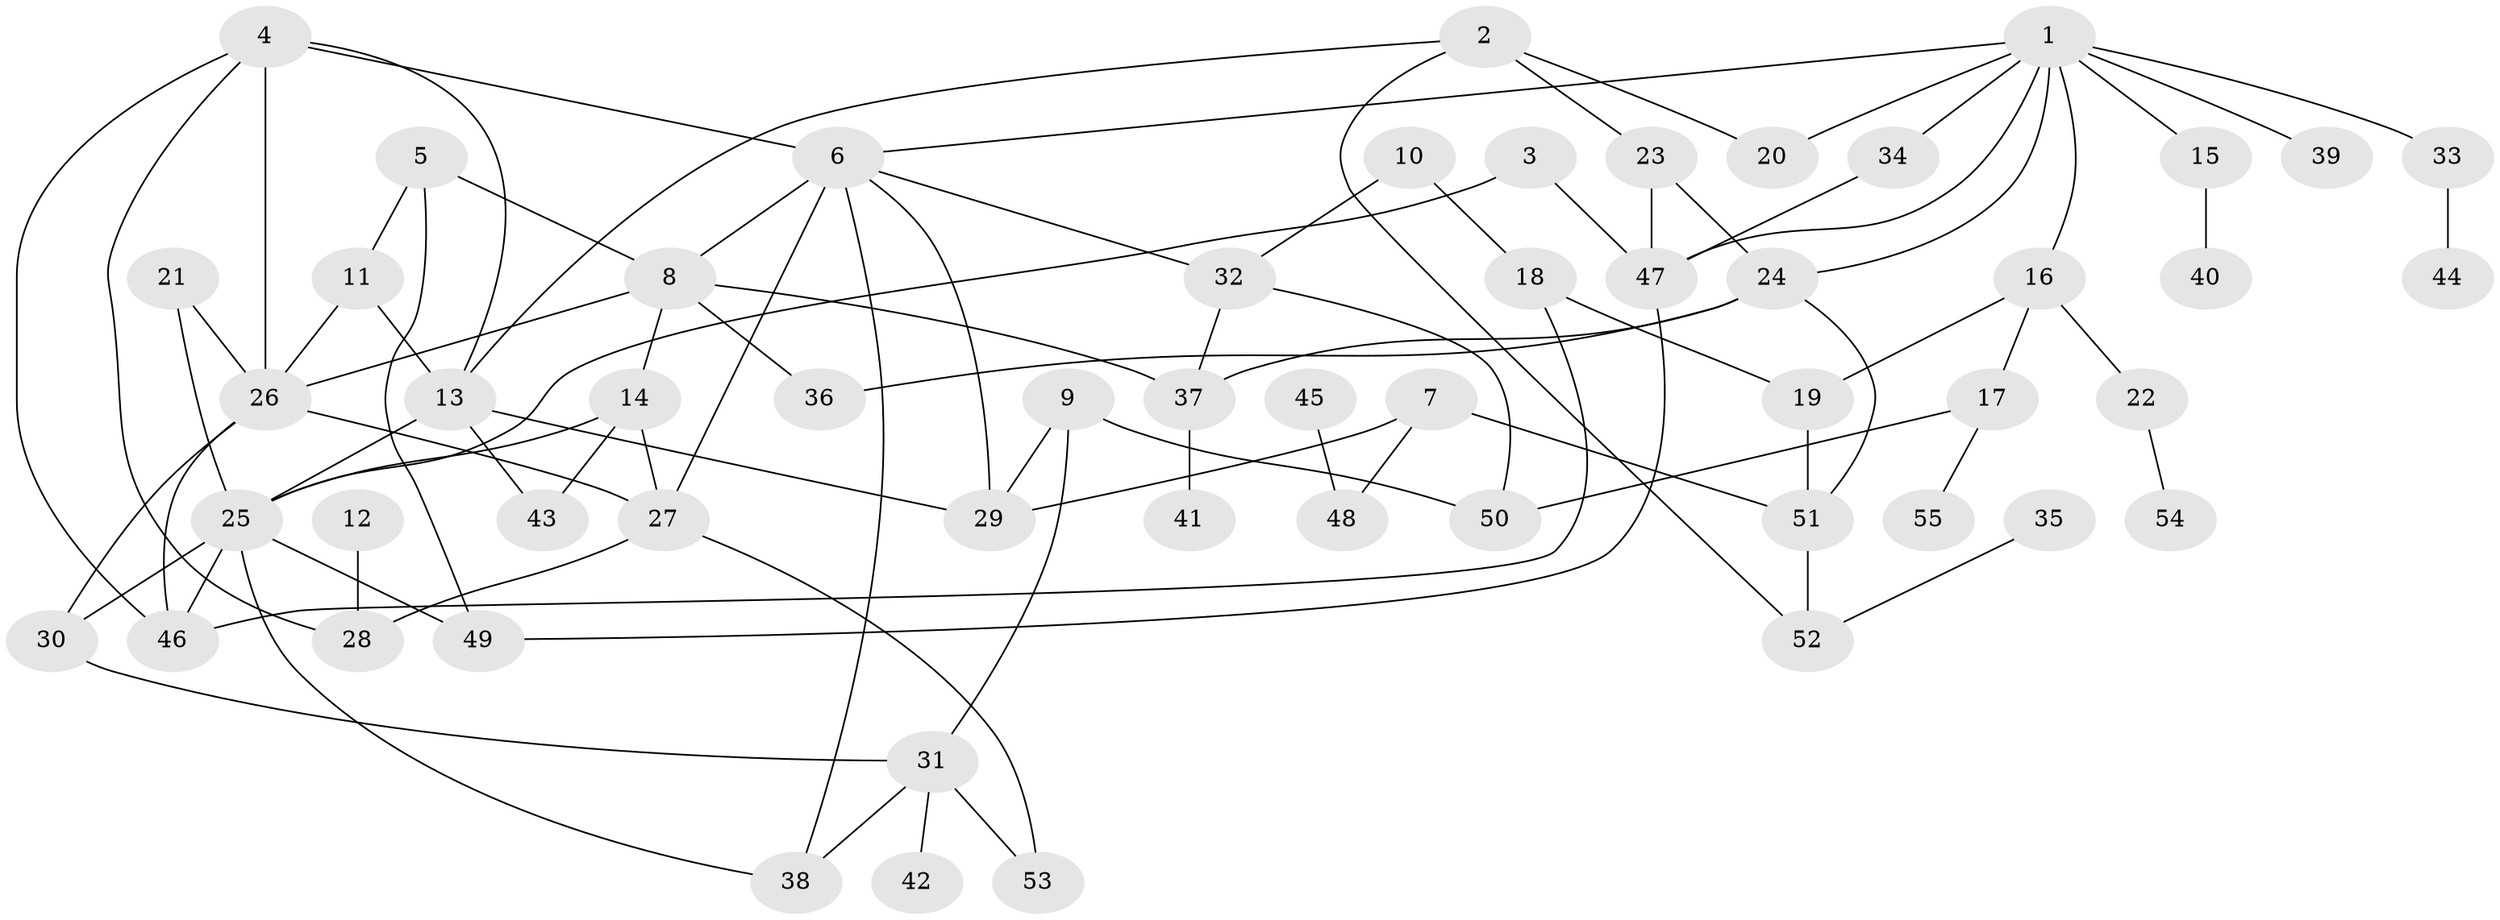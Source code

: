 // original degree distribution, {5: 0.058394160583941604, 6: 0.0364963503649635, 4: 0.10218978102189781, 9: 0.0072992700729927005, 2: 0.31386861313868614, 8: 0.0072992700729927005, 3: 0.18248175182481752, 1: 0.291970802919708}
// Generated by graph-tools (version 1.1) at 2025/36/03/04/25 23:36:03]
// undirected, 55 vertices, 88 edges
graph export_dot {
  node [color=gray90,style=filled];
  1;
  2;
  3;
  4;
  5;
  6;
  7;
  8;
  9;
  10;
  11;
  12;
  13;
  14;
  15;
  16;
  17;
  18;
  19;
  20;
  21;
  22;
  23;
  24;
  25;
  26;
  27;
  28;
  29;
  30;
  31;
  32;
  33;
  34;
  35;
  36;
  37;
  38;
  39;
  40;
  41;
  42;
  43;
  44;
  45;
  46;
  47;
  48;
  49;
  50;
  51;
  52;
  53;
  54;
  55;
  1 -- 6 [weight=1.0];
  1 -- 15 [weight=1.0];
  1 -- 16 [weight=1.0];
  1 -- 20 [weight=1.0];
  1 -- 24 [weight=1.0];
  1 -- 33 [weight=1.0];
  1 -- 34 [weight=1.0];
  1 -- 39 [weight=1.0];
  1 -- 47 [weight=1.0];
  2 -- 13 [weight=1.0];
  2 -- 20 [weight=1.0];
  2 -- 23 [weight=1.0];
  2 -- 52 [weight=1.0];
  3 -- 25 [weight=1.0];
  3 -- 47 [weight=1.0];
  4 -- 6 [weight=1.0];
  4 -- 13 [weight=1.0];
  4 -- 26 [weight=1.0];
  4 -- 28 [weight=1.0];
  4 -- 46 [weight=1.0];
  5 -- 8 [weight=1.0];
  5 -- 11 [weight=1.0];
  5 -- 49 [weight=1.0];
  6 -- 8 [weight=2.0];
  6 -- 27 [weight=1.0];
  6 -- 29 [weight=1.0];
  6 -- 32 [weight=1.0];
  6 -- 38 [weight=1.0];
  7 -- 29 [weight=1.0];
  7 -- 48 [weight=1.0];
  7 -- 51 [weight=1.0];
  8 -- 14 [weight=1.0];
  8 -- 26 [weight=1.0];
  8 -- 36 [weight=1.0];
  8 -- 37 [weight=1.0];
  9 -- 29 [weight=1.0];
  9 -- 31 [weight=1.0];
  9 -- 50 [weight=1.0];
  10 -- 18 [weight=1.0];
  10 -- 32 [weight=1.0];
  11 -- 13 [weight=1.0];
  11 -- 26 [weight=1.0];
  12 -- 28 [weight=1.0];
  13 -- 25 [weight=1.0];
  13 -- 29 [weight=1.0];
  13 -- 43 [weight=1.0];
  14 -- 25 [weight=1.0];
  14 -- 27 [weight=1.0];
  14 -- 43 [weight=1.0];
  15 -- 40 [weight=1.0];
  16 -- 17 [weight=1.0];
  16 -- 19 [weight=1.0];
  16 -- 22 [weight=1.0];
  17 -- 50 [weight=1.0];
  17 -- 55 [weight=1.0];
  18 -- 19 [weight=1.0];
  18 -- 46 [weight=1.0];
  19 -- 51 [weight=1.0];
  21 -- 25 [weight=1.0];
  21 -- 26 [weight=1.0];
  22 -- 54 [weight=1.0];
  23 -- 24 [weight=1.0];
  23 -- 47 [weight=2.0];
  24 -- 36 [weight=1.0];
  24 -- 37 [weight=1.0];
  24 -- 51 [weight=1.0];
  25 -- 30 [weight=1.0];
  25 -- 38 [weight=1.0];
  25 -- 46 [weight=1.0];
  25 -- 49 [weight=1.0];
  26 -- 27 [weight=1.0];
  26 -- 30 [weight=1.0];
  26 -- 46 [weight=1.0];
  27 -- 28 [weight=1.0];
  27 -- 53 [weight=1.0];
  30 -- 31 [weight=1.0];
  31 -- 38 [weight=1.0];
  31 -- 42 [weight=1.0];
  31 -- 53 [weight=1.0];
  32 -- 37 [weight=1.0];
  32 -- 50 [weight=1.0];
  33 -- 44 [weight=1.0];
  34 -- 47 [weight=1.0];
  35 -- 52 [weight=1.0];
  37 -- 41 [weight=1.0];
  45 -- 48 [weight=1.0];
  47 -- 49 [weight=1.0];
  51 -- 52 [weight=1.0];
}
